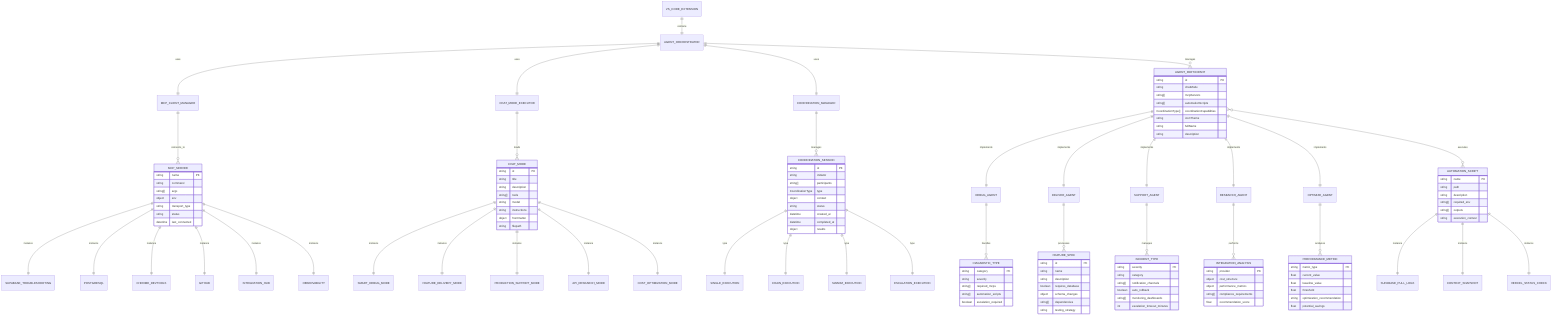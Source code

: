 erDiagram
    VS_CODE_EXTENSION ||--|| AGENT_ORCHESTRATOR : contains
    AGENT_ORCHESTRATOR ||--|| MCP_CLIENT_MANAGER : uses
    AGENT_ORCHESTRATOR ||--|| CHAT_MODE_EXECUTOR : uses
    AGENT_ORCHESTRATOR ||--|| COORDINATION_MANAGER : uses
    
    AGENT_ORCHESTRATOR ||--o{ AGENT_PARTICIPANT : manages
    
    AGENT_PARTICIPANT {
        string id PK
        string chatMode
        string[] mcpServers
        string[] automationScripts
        CoordinationType[] coordinationCapabilities
        string iconTheme
        string fullName
        string description
    }
    
    AGENT_PARTICIPANT ||--|| DEBUG_AGENT : implements
    AGENT_PARTICIPANT ||--|| DELIVER_AGENT : implements
    AGENT_PARTICIPANT ||--|| SUPPORT_AGENT : implements
    AGENT_PARTICIPANT ||--|| RESEARCH_AGENT : implements
    AGENT_PARTICIPANT ||--|| OPTIMIZE_AGENT : implements
    
    MCP_CLIENT_MANAGER ||--o{ MCP_SERVER : connects_to
    
    MCP_SERVER {
        string name PK
        string command
        string[] args
        object env
        string transport_type
        string status
        datetime last_connected
    }
    
    MCP_SERVER ||--|| SUPABASE_TROUBLESHOOTING : instance
    MCP_SERVER ||--|| POSTGRESQL : instance
    MCP_SERVER ||--|| CHROME_DEVTOOLS : instance
    MCP_SERVER ||--|| GITHUB : instance
    MCP_SERVER ||--|| INTEGRATION_HUB : instance
    MCP_SERVER ||--|| OBSERVABILITY : instance
    
    CHAT_MODE_EXECUTOR ||--o{ CHAT_MODE : loads
    
    CHAT_MODE {
        string id PK
        string title
        string description
        string[] tools
        string model
        string instructions
        object frontmatter
        string filepath
    }
    
    CHAT_MODE ||--|| SMART_DEBUG_MODE : instance
    CHAT_MODE ||--|| FEATURE_DELIVERY_MODE : instance
    CHAT_MODE ||--|| PRODUCTION_SUPPORT_MODE : instance
    CHAT_MODE ||--|| API_RESEARCH_MODE : instance
    CHAT_MODE ||--|| COST_OPTIMIZATION_MODE : instance
    
    COORDINATION_MANAGER ||--o{ COORDINATION_SESSION : manages
    
    COORDINATION_SESSION {
        string id PK
        string initiator
        string[] participants
        CoordinationType type
        object context
        string status
        datetime created_at
        datetime completed_at
        object results
    }
    
    COORDINATION_SESSION ||--|| SINGLE_EXECUTION : type
    COORDINATION_SESSION ||--|| CHAIN_EXECUTION : type
    COORDINATION_SESSION ||--|| SWARM_EXECUTION : type
    COORDINATION_SESSION ||--|| ESCALATION_EXECUTION : type
    
    AGENT_PARTICIPANT }o--o{ AUTOMATION_SCRIPT : executes
    
    AUTOMATION_SCRIPT {
        string name PK
        string path
        string description
        string[] required_env
        string[] outputs
        string execution_context
    }
    
    AUTOMATION_SCRIPT ||--|| SUPABASE_PULL_LOGS : instance
    AUTOMATION_SCRIPT ||--|| CONTEXT_SNAPSHOT : instance
    AUTOMATION_SCRIPT ||--|| VERCEL_STATUS_CHECK : instance
    
    DEBUG_AGENT ||--o{ DIAGNOSTIC_TYPE : handles
    DELIVER_AGENT ||--o{ FEATURE_SPEC : processes
    SUPPORT_AGENT ||--o{ INCIDENT_TYPE : manages
    RESEARCH_AGENT ||--o{ INTEGRATION_ANALYSIS : performs
    OPTIMIZE_AGENT ||--o{ PERFORMANCE_METRIC : analyzes
    
    DIAGNOSTIC_TYPE {
        string category PK
        string severity
        string[] required_mcps
        string[] automation_scripts
        boolean escalation_required
    }
    
    FEATURE_SPEC {
        string id PK
        string name
        string description
        boolean requires_database
        object schema_changes
        string[] dependencies
        string testing_strategy
    }
    
    INCIDENT_TYPE {
        string severity PK
        string category
        string[] notification_channels
        boolean auto_rollback
        string[] monitoring_dashboards
        int escalation_timeout_minutes
    }
    
    INTEGRATION_ANALYSIS {
        string provider PK
        object cost_structure
        object performance_metrics
        string[] compliance_requirements
        float recommendation_score
    }
    
    PERFORMANCE_METRIC {
        string metric_type PK
        float current_value
        float baseline_value
        float threshold
        string optimization_recommendation
        float potential_savings
    }